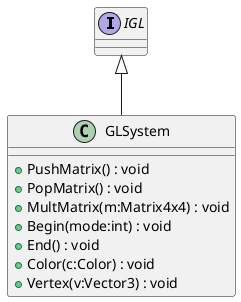 @startuml
interface IGL {
}
class GLSystem {
    + PushMatrix() : void
    + PopMatrix() : void
    + MultMatrix(m:Matrix4x4) : void
    + Begin(mode:int) : void
    + End() : void
    + Color(c:Color) : void
    + Vertex(v:Vector3) : void
}
IGL <|-- GLSystem
@enduml

